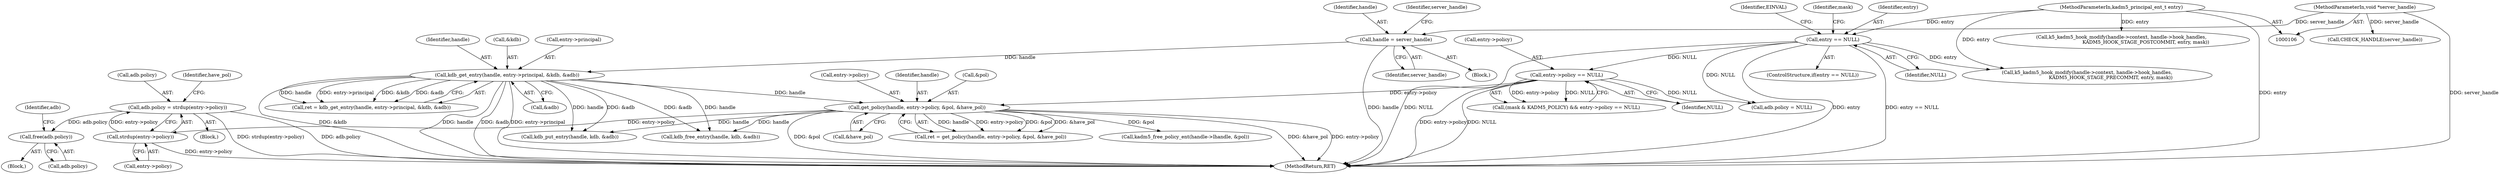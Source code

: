 digraph "0_krb5_b863de7fbf080b15e347a736fdda0a82d42f4f6b_0@API" {
"1000332" [label="(Call,free(adb.policy))"];
"1000277" [label="(Call,adb.policy = strdup(entry->policy))"];
"1000281" [label="(Call,strdup(entry->policy))"];
"1000252" [label="(Call,get_policy(handle, entry->policy, &pol, &have_pol))"];
"1000232" [label="(Call,kdb_get_entry(handle, entry->principal, &kdb, &adb))"];
"1000123" [label="(Call,handle = server_handle)"];
"1000107" [label="(MethodParameterIn,void *server_handle)"];
"1000187" [label="(Call,entry->policy == NULL)"];
"1000133" [label="(Call,entry == NULL)"];
"1000108" [label="(MethodParameterIn,kadm5_principal_ent_t entry)"];
"1000125" [label="(Identifier,server_handle)"];
"1000257" [label="(Call,&pol)"];
"1000555" [label="(MethodReturn,RET)"];
"1000239" [label="(Call,&adb)"];
"1000191" [label="(Identifier,NULL)"];
"1000183" [label="(Call,(mask & KADM5_POLICY) && entry->policy == NULL)"];
"1000254" [label="(Call,entry->policy)"];
"1000286" [label="(Identifier,have_pol)"];
"1000253" [label="(Identifier,handle)"];
"1000234" [label="(Call,entry->principal)"];
"1000137" [label="(Identifier,EINVAL)"];
"1000141" [label="(Identifier,mask)"];
"1000517" [label="(Call,k5_kadm5_hook_modify(handle->context, handle->hook_handles,\n                                KADM5_HOOK_STAGE_POSTCOMMIT, entry, mask))"];
"1000336" [label="(Call,adb.policy = NULL)"];
"1000123" [label="(Call,handle = server_handle)"];
"1000127" [label="(Identifier,server_handle)"];
"1000250" [label="(Call,ret = get_policy(handle, entry->policy, &pol, &have_pol))"];
"1000536" [label="(Call,kadm5_free_policy_ent(handle->lhandle, &pol))"];
"1000277" [label="(Call,adb.policy = strdup(entry->policy))"];
"1000281" [label="(Call,strdup(entry->policy))"];
"1000507" [label="(Call,kdb_put_entry(handle, kdb, &adb))"];
"1000188" [label="(Call,entry->policy)"];
"1000333" [label="(Call,adb.policy)"];
"1000110" [label="(Block,)"];
"1000187" [label="(Call,entry->policy == NULL)"];
"1000126" [label="(Call,CHECK_HANDLE(server_handle))"];
"1000124" [label="(Identifier,handle)"];
"1000259" [label="(Call,&have_pol)"];
"1000252" [label="(Call,get_policy(handle, entry->policy, &pol, &have_pol))"];
"1000548" [label="(Call,kdb_free_entry(handle, kdb, &adb))"];
"1000108" [label="(MethodParameterIn,kadm5_principal_ent_t entry)"];
"1000233" [label="(Identifier,handle)"];
"1000237" [label="(Call,&kdb)"];
"1000278" [label="(Call,adb.policy)"];
"1000134" [label="(Identifier,entry)"];
"1000332" [label="(Call,free(adb.policy))"];
"1000132" [label="(ControlStructure,if(entry == NULL))"];
"1000338" [label="(Identifier,adb)"];
"1000282" [label="(Call,entry->policy)"];
"1000331" [label="(Block,)"];
"1000133" [label="(Call,entry == NULL)"];
"1000230" [label="(Call,ret = kdb_get_entry(handle, entry->principal, &kdb, &adb))"];
"1000249" [label="(Block,)"];
"1000492" [label="(Call,k5_kadm5_hook_modify(handle->context, handle->hook_handles,\n                               KADM5_HOOK_STAGE_PRECOMMIT, entry, mask))"];
"1000107" [label="(MethodParameterIn,void *server_handle)"];
"1000135" [label="(Identifier,NULL)"];
"1000232" [label="(Call,kdb_get_entry(handle, entry->principal, &kdb, &adb))"];
"1000332" -> "1000331"  [label="AST: "];
"1000332" -> "1000333"  [label="CFG: "];
"1000333" -> "1000332"  [label="AST: "];
"1000338" -> "1000332"  [label="CFG: "];
"1000277" -> "1000332"  [label="DDG: adb.policy"];
"1000277" -> "1000249"  [label="AST: "];
"1000277" -> "1000281"  [label="CFG: "];
"1000278" -> "1000277"  [label="AST: "];
"1000281" -> "1000277"  [label="AST: "];
"1000286" -> "1000277"  [label="CFG: "];
"1000277" -> "1000555"  [label="DDG: adb.policy"];
"1000277" -> "1000555"  [label="DDG: strdup(entry->policy)"];
"1000281" -> "1000277"  [label="DDG: entry->policy"];
"1000281" -> "1000282"  [label="CFG: "];
"1000282" -> "1000281"  [label="AST: "];
"1000281" -> "1000555"  [label="DDG: entry->policy"];
"1000252" -> "1000281"  [label="DDG: entry->policy"];
"1000252" -> "1000250"  [label="AST: "];
"1000252" -> "1000259"  [label="CFG: "];
"1000253" -> "1000252"  [label="AST: "];
"1000254" -> "1000252"  [label="AST: "];
"1000257" -> "1000252"  [label="AST: "];
"1000259" -> "1000252"  [label="AST: "];
"1000250" -> "1000252"  [label="CFG: "];
"1000252" -> "1000555"  [label="DDG: &have_pol"];
"1000252" -> "1000555"  [label="DDG: entry->policy"];
"1000252" -> "1000555"  [label="DDG: &pol"];
"1000252" -> "1000250"  [label="DDG: handle"];
"1000252" -> "1000250"  [label="DDG: entry->policy"];
"1000252" -> "1000250"  [label="DDG: &pol"];
"1000252" -> "1000250"  [label="DDG: &have_pol"];
"1000232" -> "1000252"  [label="DDG: handle"];
"1000187" -> "1000252"  [label="DDG: entry->policy"];
"1000252" -> "1000507"  [label="DDG: handle"];
"1000252" -> "1000536"  [label="DDG: &pol"];
"1000252" -> "1000548"  [label="DDG: handle"];
"1000232" -> "1000230"  [label="AST: "];
"1000232" -> "1000239"  [label="CFG: "];
"1000233" -> "1000232"  [label="AST: "];
"1000234" -> "1000232"  [label="AST: "];
"1000237" -> "1000232"  [label="AST: "];
"1000239" -> "1000232"  [label="AST: "];
"1000230" -> "1000232"  [label="CFG: "];
"1000232" -> "1000555"  [label="DDG: &kdb"];
"1000232" -> "1000555"  [label="DDG: handle"];
"1000232" -> "1000555"  [label="DDG: &adb"];
"1000232" -> "1000555"  [label="DDG: entry->principal"];
"1000232" -> "1000230"  [label="DDG: handle"];
"1000232" -> "1000230"  [label="DDG: entry->principal"];
"1000232" -> "1000230"  [label="DDG: &kdb"];
"1000232" -> "1000230"  [label="DDG: &adb"];
"1000123" -> "1000232"  [label="DDG: handle"];
"1000232" -> "1000507"  [label="DDG: handle"];
"1000232" -> "1000507"  [label="DDG: &adb"];
"1000232" -> "1000548"  [label="DDG: handle"];
"1000232" -> "1000548"  [label="DDG: &adb"];
"1000123" -> "1000110"  [label="AST: "];
"1000123" -> "1000125"  [label="CFG: "];
"1000124" -> "1000123"  [label="AST: "];
"1000125" -> "1000123"  [label="AST: "];
"1000127" -> "1000123"  [label="CFG: "];
"1000123" -> "1000555"  [label="DDG: handle"];
"1000107" -> "1000123"  [label="DDG: server_handle"];
"1000107" -> "1000106"  [label="AST: "];
"1000107" -> "1000555"  [label="DDG: server_handle"];
"1000107" -> "1000126"  [label="DDG: server_handle"];
"1000187" -> "1000183"  [label="AST: "];
"1000187" -> "1000191"  [label="CFG: "];
"1000188" -> "1000187"  [label="AST: "];
"1000191" -> "1000187"  [label="AST: "];
"1000183" -> "1000187"  [label="CFG: "];
"1000187" -> "1000555"  [label="DDG: entry->policy"];
"1000187" -> "1000555"  [label="DDG: NULL"];
"1000187" -> "1000183"  [label="DDG: entry->policy"];
"1000187" -> "1000183"  [label="DDG: NULL"];
"1000133" -> "1000187"  [label="DDG: NULL"];
"1000187" -> "1000336"  [label="DDG: NULL"];
"1000133" -> "1000132"  [label="AST: "];
"1000133" -> "1000135"  [label="CFG: "];
"1000134" -> "1000133"  [label="AST: "];
"1000135" -> "1000133"  [label="AST: "];
"1000137" -> "1000133"  [label="CFG: "];
"1000141" -> "1000133"  [label="CFG: "];
"1000133" -> "1000555"  [label="DDG: entry"];
"1000133" -> "1000555"  [label="DDG: entry == NULL"];
"1000133" -> "1000555"  [label="DDG: NULL"];
"1000108" -> "1000133"  [label="DDG: entry"];
"1000133" -> "1000336"  [label="DDG: NULL"];
"1000133" -> "1000492"  [label="DDG: entry"];
"1000108" -> "1000106"  [label="AST: "];
"1000108" -> "1000555"  [label="DDG: entry"];
"1000108" -> "1000492"  [label="DDG: entry"];
"1000108" -> "1000517"  [label="DDG: entry"];
}
